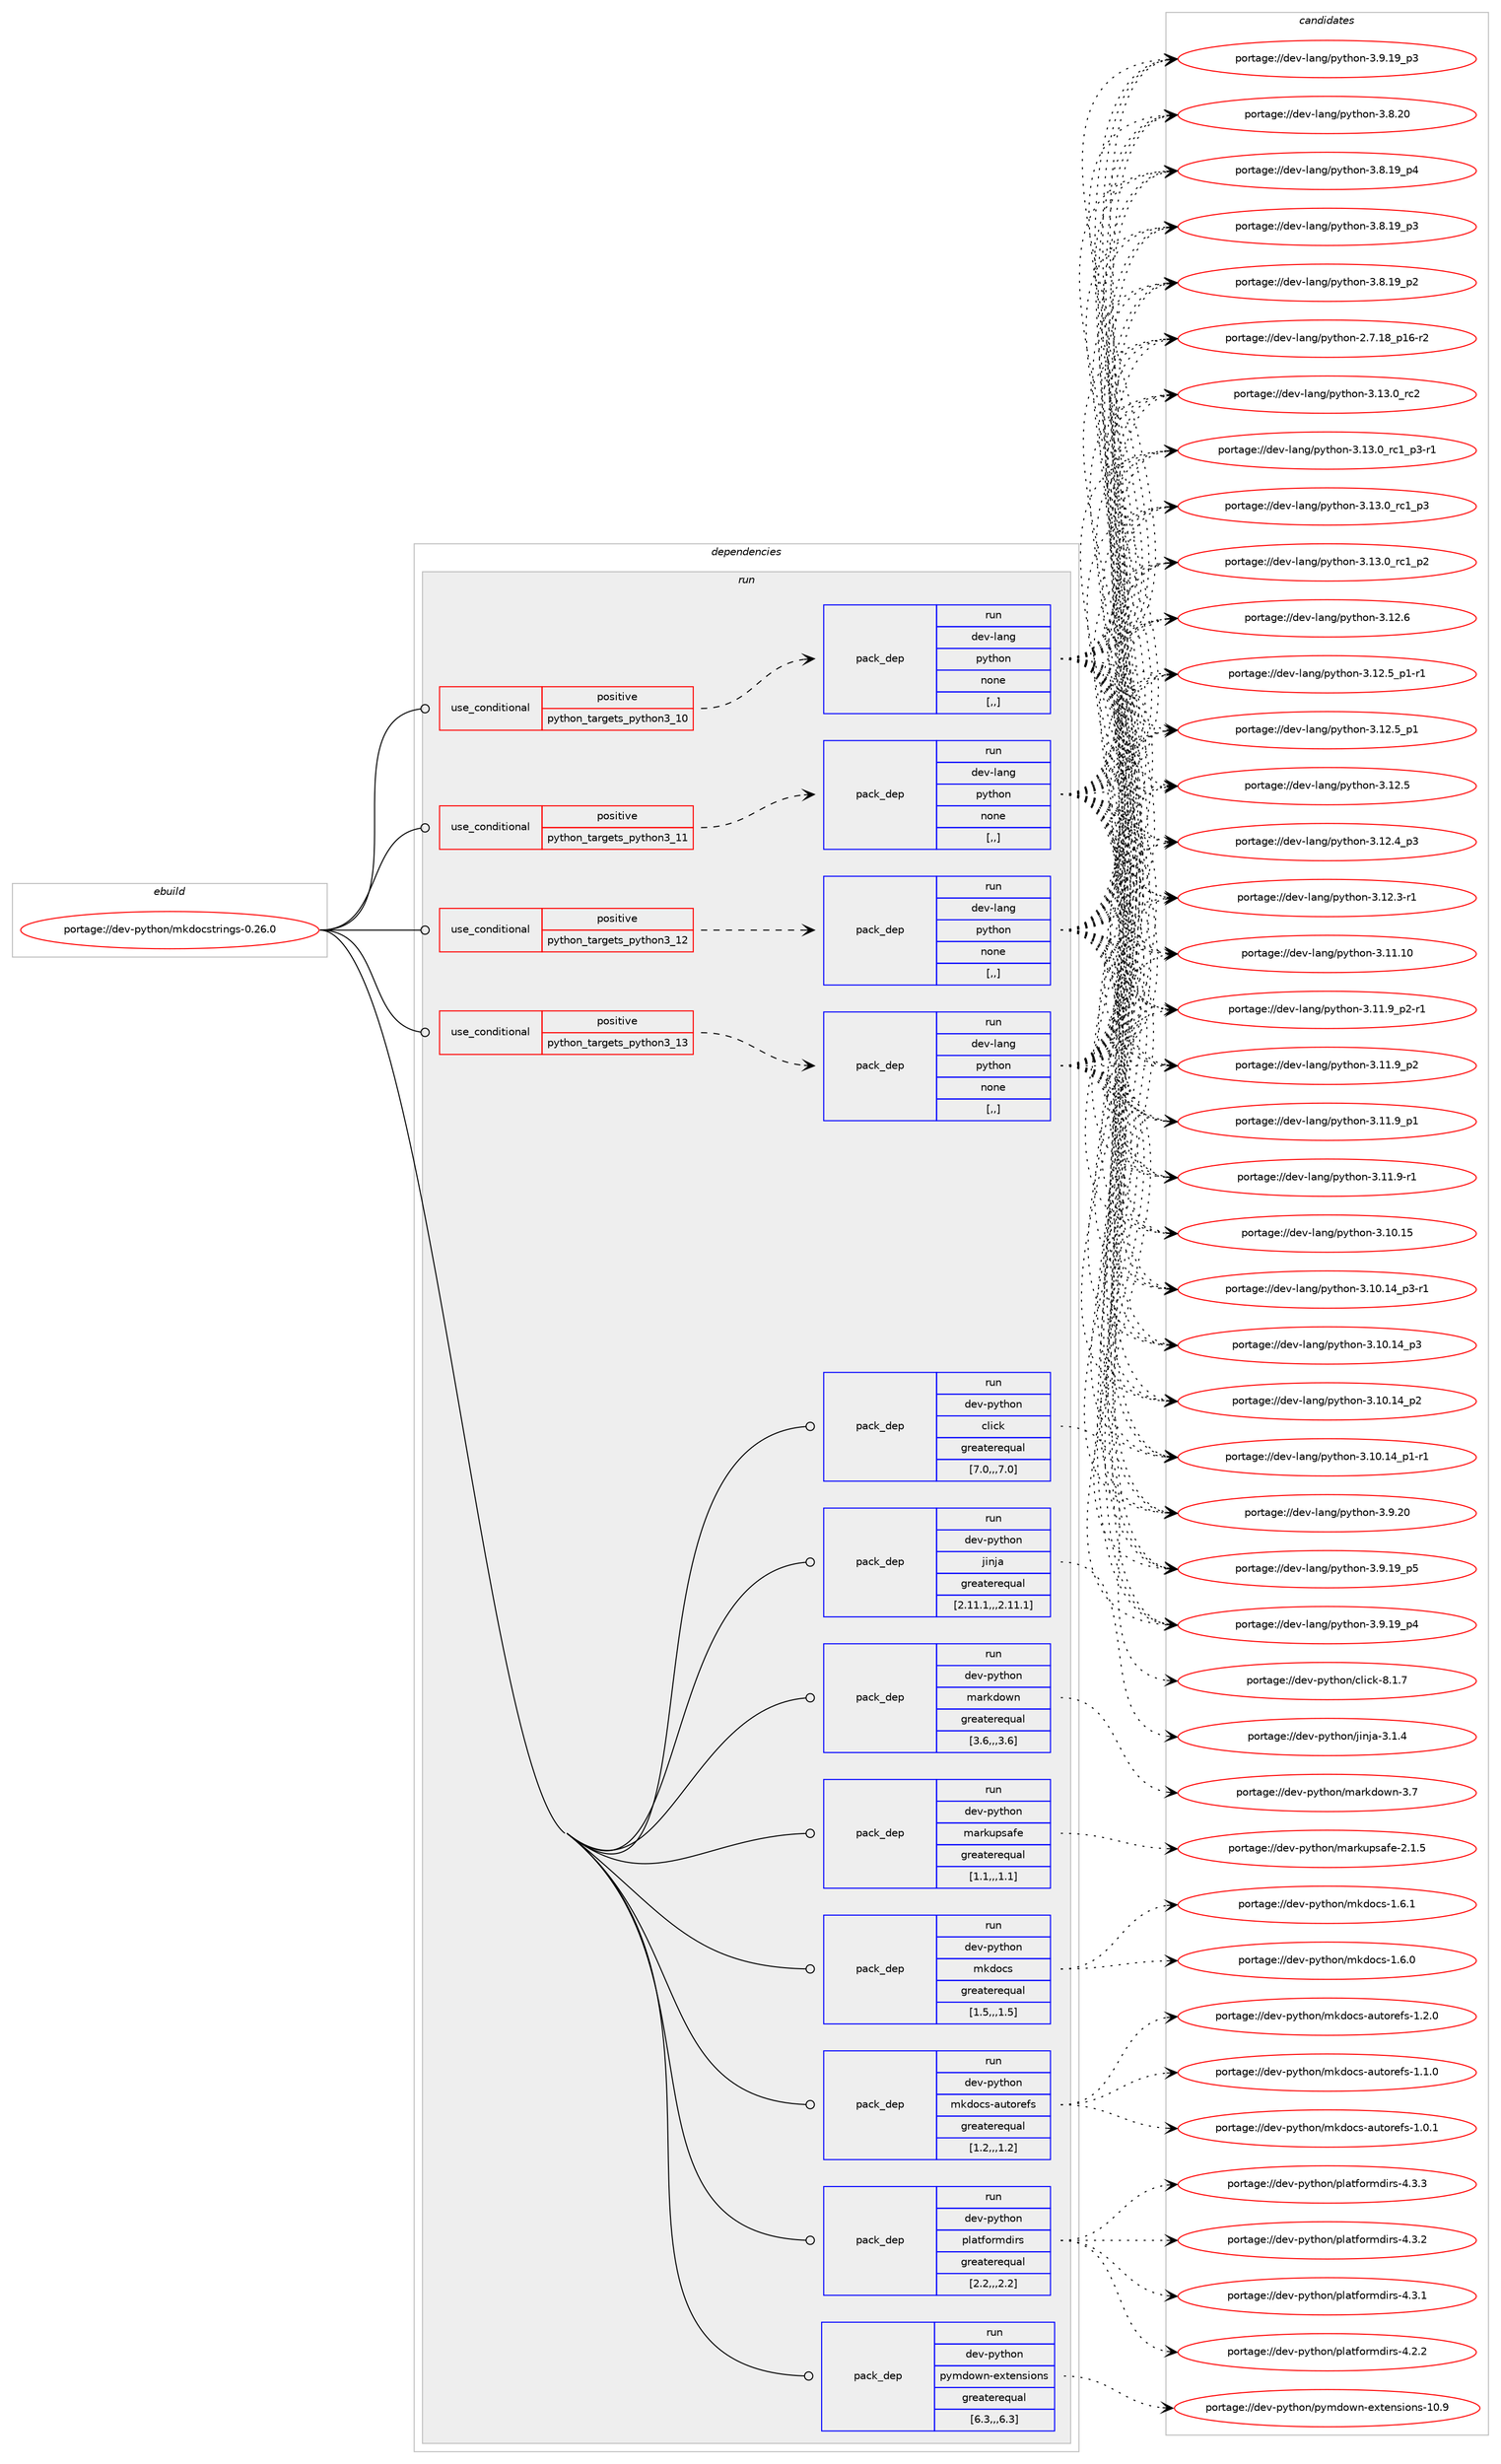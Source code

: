 digraph prolog {

# *************
# Graph options
# *************

newrank=true;
concentrate=true;
compound=true;
graph [rankdir=LR,fontname=Helvetica,fontsize=10,ranksep=1.5];#, ranksep=2.5, nodesep=0.2];
edge  [arrowhead=vee];
node  [fontname=Helvetica,fontsize=10];

# **********
# The ebuild
# **********

subgraph cluster_leftcol {
color=gray;
label=<<i>ebuild</i>>;
id [label="portage://dev-python/mkdocstrings-0.26.0", color=red, width=4, href="../dev-python/mkdocstrings-0.26.0.svg"];
}

# ****************
# The dependencies
# ****************

subgraph cluster_midcol {
color=gray;
label=<<i>dependencies</i>>;
subgraph cluster_compile {
fillcolor="#eeeeee";
style=filled;
label=<<i>compile</i>>;
}
subgraph cluster_compileandrun {
fillcolor="#eeeeee";
style=filled;
label=<<i>compile and run</i>>;
}
subgraph cluster_run {
fillcolor="#eeeeee";
style=filled;
label=<<i>run</i>>;
subgraph cond165317 {
dependency646115 [label=<<TABLE BORDER="0" CELLBORDER="1" CELLSPACING="0" CELLPADDING="4"><TR><TD ROWSPAN="3" CELLPADDING="10">use_conditional</TD></TR><TR><TD>positive</TD></TR><TR><TD>python_targets_python3_10</TD></TR></TABLE>>, shape=none, color=red];
subgraph pack475979 {
dependency646116 [label=<<TABLE BORDER="0" CELLBORDER="1" CELLSPACING="0" CELLPADDING="4" WIDTH="220"><TR><TD ROWSPAN="6" CELLPADDING="30">pack_dep</TD></TR><TR><TD WIDTH="110">run</TD></TR><TR><TD>dev-lang</TD></TR><TR><TD>python</TD></TR><TR><TD>none</TD></TR><TR><TD>[,,]</TD></TR></TABLE>>, shape=none, color=blue];
}
dependency646115:e -> dependency646116:w [weight=20,style="dashed",arrowhead="vee"];
}
id:e -> dependency646115:w [weight=20,style="solid",arrowhead="odot"];
subgraph cond165318 {
dependency646117 [label=<<TABLE BORDER="0" CELLBORDER="1" CELLSPACING="0" CELLPADDING="4"><TR><TD ROWSPAN="3" CELLPADDING="10">use_conditional</TD></TR><TR><TD>positive</TD></TR><TR><TD>python_targets_python3_11</TD></TR></TABLE>>, shape=none, color=red];
subgraph pack475980 {
dependency646118 [label=<<TABLE BORDER="0" CELLBORDER="1" CELLSPACING="0" CELLPADDING="4" WIDTH="220"><TR><TD ROWSPAN="6" CELLPADDING="30">pack_dep</TD></TR><TR><TD WIDTH="110">run</TD></TR><TR><TD>dev-lang</TD></TR><TR><TD>python</TD></TR><TR><TD>none</TD></TR><TR><TD>[,,]</TD></TR></TABLE>>, shape=none, color=blue];
}
dependency646117:e -> dependency646118:w [weight=20,style="dashed",arrowhead="vee"];
}
id:e -> dependency646117:w [weight=20,style="solid",arrowhead="odot"];
subgraph cond165319 {
dependency646119 [label=<<TABLE BORDER="0" CELLBORDER="1" CELLSPACING="0" CELLPADDING="4"><TR><TD ROWSPAN="3" CELLPADDING="10">use_conditional</TD></TR><TR><TD>positive</TD></TR><TR><TD>python_targets_python3_12</TD></TR></TABLE>>, shape=none, color=red];
subgraph pack475981 {
dependency646120 [label=<<TABLE BORDER="0" CELLBORDER="1" CELLSPACING="0" CELLPADDING="4" WIDTH="220"><TR><TD ROWSPAN="6" CELLPADDING="30">pack_dep</TD></TR><TR><TD WIDTH="110">run</TD></TR><TR><TD>dev-lang</TD></TR><TR><TD>python</TD></TR><TR><TD>none</TD></TR><TR><TD>[,,]</TD></TR></TABLE>>, shape=none, color=blue];
}
dependency646119:e -> dependency646120:w [weight=20,style="dashed",arrowhead="vee"];
}
id:e -> dependency646119:w [weight=20,style="solid",arrowhead="odot"];
subgraph cond165320 {
dependency646121 [label=<<TABLE BORDER="0" CELLBORDER="1" CELLSPACING="0" CELLPADDING="4"><TR><TD ROWSPAN="3" CELLPADDING="10">use_conditional</TD></TR><TR><TD>positive</TD></TR><TR><TD>python_targets_python3_13</TD></TR></TABLE>>, shape=none, color=red];
subgraph pack475982 {
dependency646122 [label=<<TABLE BORDER="0" CELLBORDER="1" CELLSPACING="0" CELLPADDING="4" WIDTH="220"><TR><TD ROWSPAN="6" CELLPADDING="30">pack_dep</TD></TR><TR><TD WIDTH="110">run</TD></TR><TR><TD>dev-lang</TD></TR><TR><TD>python</TD></TR><TR><TD>none</TD></TR><TR><TD>[,,]</TD></TR></TABLE>>, shape=none, color=blue];
}
dependency646121:e -> dependency646122:w [weight=20,style="dashed",arrowhead="vee"];
}
id:e -> dependency646121:w [weight=20,style="solid",arrowhead="odot"];
subgraph pack475983 {
dependency646123 [label=<<TABLE BORDER="0" CELLBORDER="1" CELLSPACING="0" CELLPADDING="4" WIDTH="220"><TR><TD ROWSPAN="6" CELLPADDING="30">pack_dep</TD></TR><TR><TD WIDTH="110">run</TD></TR><TR><TD>dev-python</TD></TR><TR><TD>click</TD></TR><TR><TD>greaterequal</TD></TR><TR><TD>[7.0,,,7.0]</TD></TR></TABLE>>, shape=none, color=blue];
}
id:e -> dependency646123:w [weight=20,style="solid",arrowhead="odot"];
subgraph pack475984 {
dependency646124 [label=<<TABLE BORDER="0" CELLBORDER="1" CELLSPACING="0" CELLPADDING="4" WIDTH="220"><TR><TD ROWSPAN="6" CELLPADDING="30">pack_dep</TD></TR><TR><TD WIDTH="110">run</TD></TR><TR><TD>dev-python</TD></TR><TR><TD>jinja</TD></TR><TR><TD>greaterequal</TD></TR><TR><TD>[2.11.1,,,2.11.1]</TD></TR></TABLE>>, shape=none, color=blue];
}
id:e -> dependency646124:w [weight=20,style="solid",arrowhead="odot"];
subgraph pack475985 {
dependency646125 [label=<<TABLE BORDER="0" CELLBORDER="1" CELLSPACING="0" CELLPADDING="4" WIDTH="220"><TR><TD ROWSPAN="6" CELLPADDING="30">pack_dep</TD></TR><TR><TD WIDTH="110">run</TD></TR><TR><TD>dev-python</TD></TR><TR><TD>markdown</TD></TR><TR><TD>greaterequal</TD></TR><TR><TD>[3.6,,,3.6]</TD></TR></TABLE>>, shape=none, color=blue];
}
id:e -> dependency646125:w [weight=20,style="solid",arrowhead="odot"];
subgraph pack475986 {
dependency646126 [label=<<TABLE BORDER="0" CELLBORDER="1" CELLSPACING="0" CELLPADDING="4" WIDTH="220"><TR><TD ROWSPAN="6" CELLPADDING="30">pack_dep</TD></TR><TR><TD WIDTH="110">run</TD></TR><TR><TD>dev-python</TD></TR><TR><TD>markupsafe</TD></TR><TR><TD>greaterequal</TD></TR><TR><TD>[1.1,,,1.1]</TD></TR></TABLE>>, shape=none, color=blue];
}
id:e -> dependency646126:w [weight=20,style="solid",arrowhead="odot"];
subgraph pack475987 {
dependency646127 [label=<<TABLE BORDER="0" CELLBORDER="1" CELLSPACING="0" CELLPADDING="4" WIDTH="220"><TR><TD ROWSPAN="6" CELLPADDING="30">pack_dep</TD></TR><TR><TD WIDTH="110">run</TD></TR><TR><TD>dev-python</TD></TR><TR><TD>mkdocs</TD></TR><TR><TD>greaterequal</TD></TR><TR><TD>[1.5,,,1.5]</TD></TR></TABLE>>, shape=none, color=blue];
}
id:e -> dependency646127:w [weight=20,style="solid",arrowhead="odot"];
subgraph pack475988 {
dependency646128 [label=<<TABLE BORDER="0" CELLBORDER="1" CELLSPACING="0" CELLPADDING="4" WIDTH="220"><TR><TD ROWSPAN="6" CELLPADDING="30">pack_dep</TD></TR><TR><TD WIDTH="110">run</TD></TR><TR><TD>dev-python</TD></TR><TR><TD>mkdocs-autorefs</TD></TR><TR><TD>greaterequal</TD></TR><TR><TD>[1.2,,,1.2]</TD></TR></TABLE>>, shape=none, color=blue];
}
id:e -> dependency646128:w [weight=20,style="solid",arrowhead="odot"];
subgraph pack475989 {
dependency646129 [label=<<TABLE BORDER="0" CELLBORDER="1" CELLSPACING="0" CELLPADDING="4" WIDTH="220"><TR><TD ROWSPAN="6" CELLPADDING="30">pack_dep</TD></TR><TR><TD WIDTH="110">run</TD></TR><TR><TD>dev-python</TD></TR><TR><TD>platformdirs</TD></TR><TR><TD>greaterequal</TD></TR><TR><TD>[2.2,,,2.2]</TD></TR></TABLE>>, shape=none, color=blue];
}
id:e -> dependency646129:w [weight=20,style="solid",arrowhead="odot"];
subgraph pack475990 {
dependency646130 [label=<<TABLE BORDER="0" CELLBORDER="1" CELLSPACING="0" CELLPADDING="4" WIDTH="220"><TR><TD ROWSPAN="6" CELLPADDING="30">pack_dep</TD></TR><TR><TD WIDTH="110">run</TD></TR><TR><TD>dev-python</TD></TR><TR><TD>pymdown-extensions</TD></TR><TR><TD>greaterequal</TD></TR><TR><TD>[6.3,,,6.3]</TD></TR></TABLE>>, shape=none, color=blue];
}
id:e -> dependency646130:w [weight=20,style="solid",arrowhead="odot"];
}
}

# **************
# The candidates
# **************

subgraph cluster_choices {
rank=same;
color=gray;
label=<<i>candidates</i>>;

subgraph choice475979 {
color=black;
nodesep=1;
choice10010111845108971101034711212111610411111045514649514648951149950 [label="portage://dev-lang/python-3.13.0_rc2", color=red, width=4,href="../dev-lang/python-3.13.0_rc2.svg"];
choice1001011184510897110103471121211161041111104551464951464895114994995112514511449 [label="portage://dev-lang/python-3.13.0_rc1_p3-r1", color=red, width=4,href="../dev-lang/python-3.13.0_rc1_p3-r1.svg"];
choice100101118451089711010347112121116104111110455146495146489511499499511251 [label="portage://dev-lang/python-3.13.0_rc1_p3", color=red, width=4,href="../dev-lang/python-3.13.0_rc1_p3.svg"];
choice100101118451089711010347112121116104111110455146495146489511499499511250 [label="portage://dev-lang/python-3.13.0_rc1_p2", color=red, width=4,href="../dev-lang/python-3.13.0_rc1_p2.svg"];
choice10010111845108971101034711212111610411111045514649504654 [label="portage://dev-lang/python-3.12.6", color=red, width=4,href="../dev-lang/python-3.12.6.svg"];
choice1001011184510897110103471121211161041111104551464950465395112494511449 [label="portage://dev-lang/python-3.12.5_p1-r1", color=red, width=4,href="../dev-lang/python-3.12.5_p1-r1.svg"];
choice100101118451089711010347112121116104111110455146495046539511249 [label="portage://dev-lang/python-3.12.5_p1", color=red, width=4,href="../dev-lang/python-3.12.5_p1.svg"];
choice10010111845108971101034711212111610411111045514649504653 [label="portage://dev-lang/python-3.12.5", color=red, width=4,href="../dev-lang/python-3.12.5.svg"];
choice100101118451089711010347112121116104111110455146495046529511251 [label="portage://dev-lang/python-3.12.4_p3", color=red, width=4,href="../dev-lang/python-3.12.4_p3.svg"];
choice100101118451089711010347112121116104111110455146495046514511449 [label="portage://dev-lang/python-3.12.3-r1", color=red, width=4,href="../dev-lang/python-3.12.3-r1.svg"];
choice1001011184510897110103471121211161041111104551464949464948 [label="portage://dev-lang/python-3.11.10", color=red, width=4,href="../dev-lang/python-3.11.10.svg"];
choice1001011184510897110103471121211161041111104551464949465795112504511449 [label="portage://dev-lang/python-3.11.9_p2-r1", color=red, width=4,href="../dev-lang/python-3.11.9_p2-r1.svg"];
choice100101118451089711010347112121116104111110455146494946579511250 [label="portage://dev-lang/python-3.11.9_p2", color=red, width=4,href="../dev-lang/python-3.11.9_p2.svg"];
choice100101118451089711010347112121116104111110455146494946579511249 [label="portage://dev-lang/python-3.11.9_p1", color=red, width=4,href="../dev-lang/python-3.11.9_p1.svg"];
choice100101118451089711010347112121116104111110455146494946574511449 [label="portage://dev-lang/python-3.11.9-r1", color=red, width=4,href="../dev-lang/python-3.11.9-r1.svg"];
choice1001011184510897110103471121211161041111104551464948464953 [label="portage://dev-lang/python-3.10.15", color=red, width=4,href="../dev-lang/python-3.10.15.svg"];
choice100101118451089711010347112121116104111110455146494846495295112514511449 [label="portage://dev-lang/python-3.10.14_p3-r1", color=red, width=4,href="../dev-lang/python-3.10.14_p3-r1.svg"];
choice10010111845108971101034711212111610411111045514649484649529511251 [label="portage://dev-lang/python-3.10.14_p3", color=red, width=4,href="../dev-lang/python-3.10.14_p3.svg"];
choice10010111845108971101034711212111610411111045514649484649529511250 [label="portage://dev-lang/python-3.10.14_p2", color=red, width=4,href="../dev-lang/python-3.10.14_p2.svg"];
choice100101118451089711010347112121116104111110455146494846495295112494511449 [label="portage://dev-lang/python-3.10.14_p1-r1", color=red, width=4,href="../dev-lang/python-3.10.14_p1-r1.svg"];
choice10010111845108971101034711212111610411111045514657465048 [label="portage://dev-lang/python-3.9.20", color=red, width=4,href="../dev-lang/python-3.9.20.svg"];
choice100101118451089711010347112121116104111110455146574649579511253 [label="portage://dev-lang/python-3.9.19_p5", color=red, width=4,href="../dev-lang/python-3.9.19_p5.svg"];
choice100101118451089711010347112121116104111110455146574649579511252 [label="portage://dev-lang/python-3.9.19_p4", color=red, width=4,href="../dev-lang/python-3.9.19_p4.svg"];
choice100101118451089711010347112121116104111110455146574649579511251 [label="portage://dev-lang/python-3.9.19_p3", color=red, width=4,href="../dev-lang/python-3.9.19_p3.svg"];
choice10010111845108971101034711212111610411111045514656465048 [label="portage://dev-lang/python-3.8.20", color=red, width=4,href="../dev-lang/python-3.8.20.svg"];
choice100101118451089711010347112121116104111110455146564649579511252 [label="portage://dev-lang/python-3.8.19_p4", color=red, width=4,href="../dev-lang/python-3.8.19_p4.svg"];
choice100101118451089711010347112121116104111110455146564649579511251 [label="portage://dev-lang/python-3.8.19_p3", color=red, width=4,href="../dev-lang/python-3.8.19_p3.svg"];
choice100101118451089711010347112121116104111110455146564649579511250 [label="portage://dev-lang/python-3.8.19_p2", color=red, width=4,href="../dev-lang/python-3.8.19_p2.svg"];
choice100101118451089711010347112121116104111110455046554649569511249544511450 [label="portage://dev-lang/python-2.7.18_p16-r2", color=red, width=4,href="../dev-lang/python-2.7.18_p16-r2.svg"];
dependency646116:e -> choice10010111845108971101034711212111610411111045514649514648951149950:w [style=dotted,weight="100"];
dependency646116:e -> choice1001011184510897110103471121211161041111104551464951464895114994995112514511449:w [style=dotted,weight="100"];
dependency646116:e -> choice100101118451089711010347112121116104111110455146495146489511499499511251:w [style=dotted,weight="100"];
dependency646116:e -> choice100101118451089711010347112121116104111110455146495146489511499499511250:w [style=dotted,weight="100"];
dependency646116:e -> choice10010111845108971101034711212111610411111045514649504654:w [style=dotted,weight="100"];
dependency646116:e -> choice1001011184510897110103471121211161041111104551464950465395112494511449:w [style=dotted,weight="100"];
dependency646116:e -> choice100101118451089711010347112121116104111110455146495046539511249:w [style=dotted,weight="100"];
dependency646116:e -> choice10010111845108971101034711212111610411111045514649504653:w [style=dotted,weight="100"];
dependency646116:e -> choice100101118451089711010347112121116104111110455146495046529511251:w [style=dotted,weight="100"];
dependency646116:e -> choice100101118451089711010347112121116104111110455146495046514511449:w [style=dotted,weight="100"];
dependency646116:e -> choice1001011184510897110103471121211161041111104551464949464948:w [style=dotted,weight="100"];
dependency646116:e -> choice1001011184510897110103471121211161041111104551464949465795112504511449:w [style=dotted,weight="100"];
dependency646116:e -> choice100101118451089711010347112121116104111110455146494946579511250:w [style=dotted,weight="100"];
dependency646116:e -> choice100101118451089711010347112121116104111110455146494946579511249:w [style=dotted,weight="100"];
dependency646116:e -> choice100101118451089711010347112121116104111110455146494946574511449:w [style=dotted,weight="100"];
dependency646116:e -> choice1001011184510897110103471121211161041111104551464948464953:w [style=dotted,weight="100"];
dependency646116:e -> choice100101118451089711010347112121116104111110455146494846495295112514511449:w [style=dotted,weight="100"];
dependency646116:e -> choice10010111845108971101034711212111610411111045514649484649529511251:w [style=dotted,weight="100"];
dependency646116:e -> choice10010111845108971101034711212111610411111045514649484649529511250:w [style=dotted,weight="100"];
dependency646116:e -> choice100101118451089711010347112121116104111110455146494846495295112494511449:w [style=dotted,weight="100"];
dependency646116:e -> choice10010111845108971101034711212111610411111045514657465048:w [style=dotted,weight="100"];
dependency646116:e -> choice100101118451089711010347112121116104111110455146574649579511253:w [style=dotted,weight="100"];
dependency646116:e -> choice100101118451089711010347112121116104111110455146574649579511252:w [style=dotted,weight="100"];
dependency646116:e -> choice100101118451089711010347112121116104111110455146574649579511251:w [style=dotted,weight="100"];
dependency646116:e -> choice10010111845108971101034711212111610411111045514656465048:w [style=dotted,weight="100"];
dependency646116:e -> choice100101118451089711010347112121116104111110455146564649579511252:w [style=dotted,weight="100"];
dependency646116:e -> choice100101118451089711010347112121116104111110455146564649579511251:w [style=dotted,weight="100"];
dependency646116:e -> choice100101118451089711010347112121116104111110455146564649579511250:w [style=dotted,weight="100"];
dependency646116:e -> choice100101118451089711010347112121116104111110455046554649569511249544511450:w [style=dotted,weight="100"];
}
subgraph choice475980 {
color=black;
nodesep=1;
choice10010111845108971101034711212111610411111045514649514648951149950 [label="portage://dev-lang/python-3.13.0_rc2", color=red, width=4,href="../dev-lang/python-3.13.0_rc2.svg"];
choice1001011184510897110103471121211161041111104551464951464895114994995112514511449 [label="portage://dev-lang/python-3.13.0_rc1_p3-r1", color=red, width=4,href="../dev-lang/python-3.13.0_rc1_p3-r1.svg"];
choice100101118451089711010347112121116104111110455146495146489511499499511251 [label="portage://dev-lang/python-3.13.0_rc1_p3", color=red, width=4,href="../dev-lang/python-3.13.0_rc1_p3.svg"];
choice100101118451089711010347112121116104111110455146495146489511499499511250 [label="portage://dev-lang/python-3.13.0_rc1_p2", color=red, width=4,href="../dev-lang/python-3.13.0_rc1_p2.svg"];
choice10010111845108971101034711212111610411111045514649504654 [label="portage://dev-lang/python-3.12.6", color=red, width=4,href="../dev-lang/python-3.12.6.svg"];
choice1001011184510897110103471121211161041111104551464950465395112494511449 [label="portage://dev-lang/python-3.12.5_p1-r1", color=red, width=4,href="../dev-lang/python-3.12.5_p1-r1.svg"];
choice100101118451089711010347112121116104111110455146495046539511249 [label="portage://dev-lang/python-3.12.5_p1", color=red, width=4,href="../dev-lang/python-3.12.5_p1.svg"];
choice10010111845108971101034711212111610411111045514649504653 [label="portage://dev-lang/python-3.12.5", color=red, width=4,href="../dev-lang/python-3.12.5.svg"];
choice100101118451089711010347112121116104111110455146495046529511251 [label="portage://dev-lang/python-3.12.4_p3", color=red, width=4,href="../dev-lang/python-3.12.4_p3.svg"];
choice100101118451089711010347112121116104111110455146495046514511449 [label="portage://dev-lang/python-3.12.3-r1", color=red, width=4,href="../dev-lang/python-3.12.3-r1.svg"];
choice1001011184510897110103471121211161041111104551464949464948 [label="portage://dev-lang/python-3.11.10", color=red, width=4,href="../dev-lang/python-3.11.10.svg"];
choice1001011184510897110103471121211161041111104551464949465795112504511449 [label="portage://dev-lang/python-3.11.9_p2-r1", color=red, width=4,href="../dev-lang/python-3.11.9_p2-r1.svg"];
choice100101118451089711010347112121116104111110455146494946579511250 [label="portage://dev-lang/python-3.11.9_p2", color=red, width=4,href="../dev-lang/python-3.11.9_p2.svg"];
choice100101118451089711010347112121116104111110455146494946579511249 [label="portage://dev-lang/python-3.11.9_p1", color=red, width=4,href="../dev-lang/python-3.11.9_p1.svg"];
choice100101118451089711010347112121116104111110455146494946574511449 [label="portage://dev-lang/python-3.11.9-r1", color=red, width=4,href="../dev-lang/python-3.11.9-r1.svg"];
choice1001011184510897110103471121211161041111104551464948464953 [label="portage://dev-lang/python-3.10.15", color=red, width=4,href="../dev-lang/python-3.10.15.svg"];
choice100101118451089711010347112121116104111110455146494846495295112514511449 [label="portage://dev-lang/python-3.10.14_p3-r1", color=red, width=4,href="../dev-lang/python-3.10.14_p3-r1.svg"];
choice10010111845108971101034711212111610411111045514649484649529511251 [label="portage://dev-lang/python-3.10.14_p3", color=red, width=4,href="../dev-lang/python-3.10.14_p3.svg"];
choice10010111845108971101034711212111610411111045514649484649529511250 [label="portage://dev-lang/python-3.10.14_p2", color=red, width=4,href="../dev-lang/python-3.10.14_p2.svg"];
choice100101118451089711010347112121116104111110455146494846495295112494511449 [label="portage://dev-lang/python-3.10.14_p1-r1", color=red, width=4,href="../dev-lang/python-3.10.14_p1-r1.svg"];
choice10010111845108971101034711212111610411111045514657465048 [label="portage://dev-lang/python-3.9.20", color=red, width=4,href="../dev-lang/python-3.9.20.svg"];
choice100101118451089711010347112121116104111110455146574649579511253 [label="portage://dev-lang/python-3.9.19_p5", color=red, width=4,href="../dev-lang/python-3.9.19_p5.svg"];
choice100101118451089711010347112121116104111110455146574649579511252 [label="portage://dev-lang/python-3.9.19_p4", color=red, width=4,href="../dev-lang/python-3.9.19_p4.svg"];
choice100101118451089711010347112121116104111110455146574649579511251 [label="portage://dev-lang/python-3.9.19_p3", color=red, width=4,href="../dev-lang/python-3.9.19_p3.svg"];
choice10010111845108971101034711212111610411111045514656465048 [label="portage://dev-lang/python-3.8.20", color=red, width=4,href="../dev-lang/python-3.8.20.svg"];
choice100101118451089711010347112121116104111110455146564649579511252 [label="portage://dev-lang/python-3.8.19_p4", color=red, width=4,href="../dev-lang/python-3.8.19_p4.svg"];
choice100101118451089711010347112121116104111110455146564649579511251 [label="portage://dev-lang/python-3.8.19_p3", color=red, width=4,href="../dev-lang/python-3.8.19_p3.svg"];
choice100101118451089711010347112121116104111110455146564649579511250 [label="portage://dev-lang/python-3.8.19_p2", color=red, width=4,href="../dev-lang/python-3.8.19_p2.svg"];
choice100101118451089711010347112121116104111110455046554649569511249544511450 [label="portage://dev-lang/python-2.7.18_p16-r2", color=red, width=4,href="../dev-lang/python-2.7.18_p16-r2.svg"];
dependency646118:e -> choice10010111845108971101034711212111610411111045514649514648951149950:w [style=dotted,weight="100"];
dependency646118:e -> choice1001011184510897110103471121211161041111104551464951464895114994995112514511449:w [style=dotted,weight="100"];
dependency646118:e -> choice100101118451089711010347112121116104111110455146495146489511499499511251:w [style=dotted,weight="100"];
dependency646118:e -> choice100101118451089711010347112121116104111110455146495146489511499499511250:w [style=dotted,weight="100"];
dependency646118:e -> choice10010111845108971101034711212111610411111045514649504654:w [style=dotted,weight="100"];
dependency646118:e -> choice1001011184510897110103471121211161041111104551464950465395112494511449:w [style=dotted,weight="100"];
dependency646118:e -> choice100101118451089711010347112121116104111110455146495046539511249:w [style=dotted,weight="100"];
dependency646118:e -> choice10010111845108971101034711212111610411111045514649504653:w [style=dotted,weight="100"];
dependency646118:e -> choice100101118451089711010347112121116104111110455146495046529511251:w [style=dotted,weight="100"];
dependency646118:e -> choice100101118451089711010347112121116104111110455146495046514511449:w [style=dotted,weight="100"];
dependency646118:e -> choice1001011184510897110103471121211161041111104551464949464948:w [style=dotted,weight="100"];
dependency646118:e -> choice1001011184510897110103471121211161041111104551464949465795112504511449:w [style=dotted,weight="100"];
dependency646118:e -> choice100101118451089711010347112121116104111110455146494946579511250:w [style=dotted,weight="100"];
dependency646118:e -> choice100101118451089711010347112121116104111110455146494946579511249:w [style=dotted,weight="100"];
dependency646118:e -> choice100101118451089711010347112121116104111110455146494946574511449:w [style=dotted,weight="100"];
dependency646118:e -> choice1001011184510897110103471121211161041111104551464948464953:w [style=dotted,weight="100"];
dependency646118:e -> choice100101118451089711010347112121116104111110455146494846495295112514511449:w [style=dotted,weight="100"];
dependency646118:e -> choice10010111845108971101034711212111610411111045514649484649529511251:w [style=dotted,weight="100"];
dependency646118:e -> choice10010111845108971101034711212111610411111045514649484649529511250:w [style=dotted,weight="100"];
dependency646118:e -> choice100101118451089711010347112121116104111110455146494846495295112494511449:w [style=dotted,weight="100"];
dependency646118:e -> choice10010111845108971101034711212111610411111045514657465048:w [style=dotted,weight="100"];
dependency646118:e -> choice100101118451089711010347112121116104111110455146574649579511253:w [style=dotted,weight="100"];
dependency646118:e -> choice100101118451089711010347112121116104111110455146574649579511252:w [style=dotted,weight="100"];
dependency646118:e -> choice100101118451089711010347112121116104111110455146574649579511251:w [style=dotted,weight="100"];
dependency646118:e -> choice10010111845108971101034711212111610411111045514656465048:w [style=dotted,weight="100"];
dependency646118:e -> choice100101118451089711010347112121116104111110455146564649579511252:w [style=dotted,weight="100"];
dependency646118:e -> choice100101118451089711010347112121116104111110455146564649579511251:w [style=dotted,weight="100"];
dependency646118:e -> choice100101118451089711010347112121116104111110455146564649579511250:w [style=dotted,weight="100"];
dependency646118:e -> choice100101118451089711010347112121116104111110455046554649569511249544511450:w [style=dotted,weight="100"];
}
subgraph choice475981 {
color=black;
nodesep=1;
choice10010111845108971101034711212111610411111045514649514648951149950 [label="portage://dev-lang/python-3.13.0_rc2", color=red, width=4,href="../dev-lang/python-3.13.0_rc2.svg"];
choice1001011184510897110103471121211161041111104551464951464895114994995112514511449 [label="portage://dev-lang/python-3.13.0_rc1_p3-r1", color=red, width=4,href="../dev-lang/python-3.13.0_rc1_p3-r1.svg"];
choice100101118451089711010347112121116104111110455146495146489511499499511251 [label="portage://dev-lang/python-3.13.0_rc1_p3", color=red, width=4,href="../dev-lang/python-3.13.0_rc1_p3.svg"];
choice100101118451089711010347112121116104111110455146495146489511499499511250 [label="portage://dev-lang/python-3.13.0_rc1_p2", color=red, width=4,href="../dev-lang/python-3.13.0_rc1_p2.svg"];
choice10010111845108971101034711212111610411111045514649504654 [label="portage://dev-lang/python-3.12.6", color=red, width=4,href="../dev-lang/python-3.12.6.svg"];
choice1001011184510897110103471121211161041111104551464950465395112494511449 [label="portage://dev-lang/python-3.12.5_p1-r1", color=red, width=4,href="../dev-lang/python-3.12.5_p1-r1.svg"];
choice100101118451089711010347112121116104111110455146495046539511249 [label="portage://dev-lang/python-3.12.5_p1", color=red, width=4,href="../dev-lang/python-3.12.5_p1.svg"];
choice10010111845108971101034711212111610411111045514649504653 [label="portage://dev-lang/python-3.12.5", color=red, width=4,href="../dev-lang/python-3.12.5.svg"];
choice100101118451089711010347112121116104111110455146495046529511251 [label="portage://dev-lang/python-3.12.4_p3", color=red, width=4,href="../dev-lang/python-3.12.4_p3.svg"];
choice100101118451089711010347112121116104111110455146495046514511449 [label="portage://dev-lang/python-3.12.3-r1", color=red, width=4,href="../dev-lang/python-3.12.3-r1.svg"];
choice1001011184510897110103471121211161041111104551464949464948 [label="portage://dev-lang/python-3.11.10", color=red, width=4,href="../dev-lang/python-3.11.10.svg"];
choice1001011184510897110103471121211161041111104551464949465795112504511449 [label="portage://dev-lang/python-3.11.9_p2-r1", color=red, width=4,href="../dev-lang/python-3.11.9_p2-r1.svg"];
choice100101118451089711010347112121116104111110455146494946579511250 [label="portage://dev-lang/python-3.11.9_p2", color=red, width=4,href="../dev-lang/python-3.11.9_p2.svg"];
choice100101118451089711010347112121116104111110455146494946579511249 [label="portage://dev-lang/python-3.11.9_p1", color=red, width=4,href="../dev-lang/python-3.11.9_p1.svg"];
choice100101118451089711010347112121116104111110455146494946574511449 [label="portage://dev-lang/python-3.11.9-r1", color=red, width=4,href="../dev-lang/python-3.11.9-r1.svg"];
choice1001011184510897110103471121211161041111104551464948464953 [label="portage://dev-lang/python-3.10.15", color=red, width=4,href="../dev-lang/python-3.10.15.svg"];
choice100101118451089711010347112121116104111110455146494846495295112514511449 [label="portage://dev-lang/python-3.10.14_p3-r1", color=red, width=4,href="../dev-lang/python-3.10.14_p3-r1.svg"];
choice10010111845108971101034711212111610411111045514649484649529511251 [label="portage://dev-lang/python-3.10.14_p3", color=red, width=4,href="../dev-lang/python-3.10.14_p3.svg"];
choice10010111845108971101034711212111610411111045514649484649529511250 [label="portage://dev-lang/python-3.10.14_p2", color=red, width=4,href="../dev-lang/python-3.10.14_p2.svg"];
choice100101118451089711010347112121116104111110455146494846495295112494511449 [label="portage://dev-lang/python-3.10.14_p1-r1", color=red, width=4,href="../dev-lang/python-3.10.14_p1-r1.svg"];
choice10010111845108971101034711212111610411111045514657465048 [label="portage://dev-lang/python-3.9.20", color=red, width=4,href="../dev-lang/python-3.9.20.svg"];
choice100101118451089711010347112121116104111110455146574649579511253 [label="portage://dev-lang/python-3.9.19_p5", color=red, width=4,href="../dev-lang/python-3.9.19_p5.svg"];
choice100101118451089711010347112121116104111110455146574649579511252 [label="portage://dev-lang/python-3.9.19_p4", color=red, width=4,href="../dev-lang/python-3.9.19_p4.svg"];
choice100101118451089711010347112121116104111110455146574649579511251 [label="portage://dev-lang/python-3.9.19_p3", color=red, width=4,href="../dev-lang/python-3.9.19_p3.svg"];
choice10010111845108971101034711212111610411111045514656465048 [label="portage://dev-lang/python-3.8.20", color=red, width=4,href="../dev-lang/python-3.8.20.svg"];
choice100101118451089711010347112121116104111110455146564649579511252 [label="portage://dev-lang/python-3.8.19_p4", color=red, width=4,href="../dev-lang/python-3.8.19_p4.svg"];
choice100101118451089711010347112121116104111110455146564649579511251 [label="portage://dev-lang/python-3.8.19_p3", color=red, width=4,href="../dev-lang/python-3.8.19_p3.svg"];
choice100101118451089711010347112121116104111110455146564649579511250 [label="portage://dev-lang/python-3.8.19_p2", color=red, width=4,href="../dev-lang/python-3.8.19_p2.svg"];
choice100101118451089711010347112121116104111110455046554649569511249544511450 [label="portage://dev-lang/python-2.7.18_p16-r2", color=red, width=4,href="../dev-lang/python-2.7.18_p16-r2.svg"];
dependency646120:e -> choice10010111845108971101034711212111610411111045514649514648951149950:w [style=dotted,weight="100"];
dependency646120:e -> choice1001011184510897110103471121211161041111104551464951464895114994995112514511449:w [style=dotted,weight="100"];
dependency646120:e -> choice100101118451089711010347112121116104111110455146495146489511499499511251:w [style=dotted,weight="100"];
dependency646120:e -> choice100101118451089711010347112121116104111110455146495146489511499499511250:w [style=dotted,weight="100"];
dependency646120:e -> choice10010111845108971101034711212111610411111045514649504654:w [style=dotted,weight="100"];
dependency646120:e -> choice1001011184510897110103471121211161041111104551464950465395112494511449:w [style=dotted,weight="100"];
dependency646120:e -> choice100101118451089711010347112121116104111110455146495046539511249:w [style=dotted,weight="100"];
dependency646120:e -> choice10010111845108971101034711212111610411111045514649504653:w [style=dotted,weight="100"];
dependency646120:e -> choice100101118451089711010347112121116104111110455146495046529511251:w [style=dotted,weight="100"];
dependency646120:e -> choice100101118451089711010347112121116104111110455146495046514511449:w [style=dotted,weight="100"];
dependency646120:e -> choice1001011184510897110103471121211161041111104551464949464948:w [style=dotted,weight="100"];
dependency646120:e -> choice1001011184510897110103471121211161041111104551464949465795112504511449:w [style=dotted,weight="100"];
dependency646120:e -> choice100101118451089711010347112121116104111110455146494946579511250:w [style=dotted,weight="100"];
dependency646120:e -> choice100101118451089711010347112121116104111110455146494946579511249:w [style=dotted,weight="100"];
dependency646120:e -> choice100101118451089711010347112121116104111110455146494946574511449:w [style=dotted,weight="100"];
dependency646120:e -> choice1001011184510897110103471121211161041111104551464948464953:w [style=dotted,weight="100"];
dependency646120:e -> choice100101118451089711010347112121116104111110455146494846495295112514511449:w [style=dotted,weight="100"];
dependency646120:e -> choice10010111845108971101034711212111610411111045514649484649529511251:w [style=dotted,weight="100"];
dependency646120:e -> choice10010111845108971101034711212111610411111045514649484649529511250:w [style=dotted,weight="100"];
dependency646120:e -> choice100101118451089711010347112121116104111110455146494846495295112494511449:w [style=dotted,weight="100"];
dependency646120:e -> choice10010111845108971101034711212111610411111045514657465048:w [style=dotted,weight="100"];
dependency646120:e -> choice100101118451089711010347112121116104111110455146574649579511253:w [style=dotted,weight="100"];
dependency646120:e -> choice100101118451089711010347112121116104111110455146574649579511252:w [style=dotted,weight="100"];
dependency646120:e -> choice100101118451089711010347112121116104111110455146574649579511251:w [style=dotted,weight="100"];
dependency646120:e -> choice10010111845108971101034711212111610411111045514656465048:w [style=dotted,weight="100"];
dependency646120:e -> choice100101118451089711010347112121116104111110455146564649579511252:w [style=dotted,weight="100"];
dependency646120:e -> choice100101118451089711010347112121116104111110455146564649579511251:w [style=dotted,weight="100"];
dependency646120:e -> choice100101118451089711010347112121116104111110455146564649579511250:w [style=dotted,weight="100"];
dependency646120:e -> choice100101118451089711010347112121116104111110455046554649569511249544511450:w [style=dotted,weight="100"];
}
subgraph choice475982 {
color=black;
nodesep=1;
choice10010111845108971101034711212111610411111045514649514648951149950 [label="portage://dev-lang/python-3.13.0_rc2", color=red, width=4,href="../dev-lang/python-3.13.0_rc2.svg"];
choice1001011184510897110103471121211161041111104551464951464895114994995112514511449 [label="portage://dev-lang/python-3.13.0_rc1_p3-r1", color=red, width=4,href="../dev-lang/python-3.13.0_rc1_p3-r1.svg"];
choice100101118451089711010347112121116104111110455146495146489511499499511251 [label="portage://dev-lang/python-3.13.0_rc1_p3", color=red, width=4,href="../dev-lang/python-3.13.0_rc1_p3.svg"];
choice100101118451089711010347112121116104111110455146495146489511499499511250 [label="portage://dev-lang/python-3.13.0_rc1_p2", color=red, width=4,href="../dev-lang/python-3.13.0_rc1_p2.svg"];
choice10010111845108971101034711212111610411111045514649504654 [label="portage://dev-lang/python-3.12.6", color=red, width=4,href="../dev-lang/python-3.12.6.svg"];
choice1001011184510897110103471121211161041111104551464950465395112494511449 [label="portage://dev-lang/python-3.12.5_p1-r1", color=red, width=4,href="../dev-lang/python-3.12.5_p1-r1.svg"];
choice100101118451089711010347112121116104111110455146495046539511249 [label="portage://dev-lang/python-3.12.5_p1", color=red, width=4,href="../dev-lang/python-3.12.5_p1.svg"];
choice10010111845108971101034711212111610411111045514649504653 [label="portage://dev-lang/python-3.12.5", color=red, width=4,href="../dev-lang/python-3.12.5.svg"];
choice100101118451089711010347112121116104111110455146495046529511251 [label="portage://dev-lang/python-3.12.4_p3", color=red, width=4,href="../dev-lang/python-3.12.4_p3.svg"];
choice100101118451089711010347112121116104111110455146495046514511449 [label="portage://dev-lang/python-3.12.3-r1", color=red, width=4,href="../dev-lang/python-3.12.3-r1.svg"];
choice1001011184510897110103471121211161041111104551464949464948 [label="portage://dev-lang/python-3.11.10", color=red, width=4,href="../dev-lang/python-3.11.10.svg"];
choice1001011184510897110103471121211161041111104551464949465795112504511449 [label="portage://dev-lang/python-3.11.9_p2-r1", color=red, width=4,href="../dev-lang/python-3.11.9_p2-r1.svg"];
choice100101118451089711010347112121116104111110455146494946579511250 [label="portage://dev-lang/python-3.11.9_p2", color=red, width=4,href="../dev-lang/python-3.11.9_p2.svg"];
choice100101118451089711010347112121116104111110455146494946579511249 [label="portage://dev-lang/python-3.11.9_p1", color=red, width=4,href="../dev-lang/python-3.11.9_p1.svg"];
choice100101118451089711010347112121116104111110455146494946574511449 [label="portage://dev-lang/python-3.11.9-r1", color=red, width=4,href="../dev-lang/python-3.11.9-r1.svg"];
choice1001011184510897110103471121211161041111104551464948464953 [label="portage://dev-lang/python-3.10.15", color=red, width=4,href="../dev-lang/python-3.10.15.svg"];
choice100101118451089711010347112121116104111110455146494846495295112514511449 [label="portage://dev-lang/python-3.10.14_p3-r1", color=red, width=4,href="../dev-lang/python-3.10.14_p3-r1.svg"];
choice10010111845108971101034711212111610411111045514649484649529511251 [label="portage://dev-lang/python-3.10.14_p3", color=red, width=4,href="../dev-lang/python-3.10.14_p3.svg"];
choice10010111845108971101034711212111610411111045514649484649529511250 [label="portage://dev-lang/python-3.10.14_p2", color=red, width=4,href="../dev-lang/python-3.10.14_p2.svg"];
choice100101118451089711010347112121116104111110455146494846495295112494511449 [label="portage://dev-lang/python-3.10.14_p1-r1", color=red, width=4,href="../dev-lang/python-3.10.14_p1-r1.svg"];
choice10010111845108971101034711212111610411111045514657465048 [label="portage://dev-lang/python-3.9.20", color=red, width=4,href="../dev-lang/python-3.9.20.svg"];
choice100101118451089711010347112121116104111110455146574649579511253 [label="portage://dev-lang/python-3.9.19_p5", color=red, width=4,href="../dev-lang/python-3.9.19_p5.svg"];
choice100101118451089711010347112121116104111110455146574649579511252 [label="portage://dev-lang/python-3.9.19_p4", color=red, width=4,href="../dev-lang/python-3.9.19_p4.svg"];
choice100101118451089711010347112121116104111110455146574649579511251 [label="portage://dev-lang/python-3.9.19_p3", color=red, width=4,href="../dev-lang/python-3.9.19_p3.svg"];
choice10010111845108971101034711212111610411111045514656465048 [label="portage://dev-lang/python-3.8.20", color=red, width=4,href="../dev-lang/python-3.8.20.svg"];
choice100101118451089711010347112121116104111110455146564649579511252 [label="portage://dev-lang/python-3.8.19_p4", color=red, width=4,href="../dev-lang/python-3.8.19_p4.svg"];
choice100101118451089711010347112121116104111110455146564649579511251 [label="portage://dev-lang/python-3.8.19_p3", color=red, width=4,href="../dev-lang/python-3.8.19_p3.svg"];
choice100101118451089711010347112121116104111110455146564649579511250 [label="portage://dev-lang/python-3.8.19_p2", color=red, width=4,href="../dev-lang/python-3.8.19_p2.svg"];
choice100101118451089711010347112121116104111110455046554649569511249544511450 [label="portage://dev-lang/python-2.7.18_p16-r2", color=red, width=4,href="../dev-lang/python-2.7.18_p16-r2.svg"];
dependency646122:e -> choice10010111845108971101034711212111610411111045514649514648951149950:w [style=dotted,weight="100"];
dependency646122:e -> choice1001011184510897110103471121211161041111104551464951464895114994995112514511449:w [style=dotted,weight="100"];
dependency646122:e -> choice100101118451089711010347112121116104111110455146495146489511499499511251:w [style=dotted,weight="100"];
dependency646122:e -> choice100101118451089711010347112121116104111110455146495146489511499499511250:w [style=dotted,weight="100"];
dependency646122:e -> choice10010111845108971101034711212111610411111045514649504654:w [style=dotted,weight="100"];
dependency646122:e -> choice1001011184510897110103471121211161041111104551464950465395112494511449:w [style=dotted,weight="100"];
dependency646122:e -> choice100101118451089711010347112121116104111110455146495046539511249:w [style=dotted,weight="100"];
dependency646122:e -> choice10010111845108971101034711212111610411111045514649504653:w [style=dotted,weight="100"];
dependency646122:e -> choice100101118451089711010347112121116104111110455146495046529511251:w [style=dotted,weight="100"];
dependency646122:e -> choice100101118451089711010347112121116104111110455146495046514511449:w [style=dotted,weight="100"];
dependency646122:e -> choice1001011184510897110103471121211161041111104551464949464948:w [style=dotted,weight="100"];
dependency646122:e -> choice1001011184510897110103471121211161041111104551464949465795112504511449:w [style=dotted,weight="100"];
dependency646122:e -> choice100101118451089711010347112121116104111110455146494946579511250:w [style=dotted,weight="100"];
dependency646122:e -> choice100101118451089711010347112121116104111110455146494946579511249:w [style=dotted,weight="100"];
dependency646122:e -> choice100101118451089711010347112121116104111110455146494946574511449:w [style=dotted,weight="100"];
dependency646122:e -> choice1001011184510897110103471121211161041111104551464948464953:w [style=dotted,weight="100"];
dependency646122:e -> choice100101118451089711010347112121116104111110455146494846495295112514511449:w [style=dotted,weight="100"];
dependency646122:e -> choice10010111845108971101034711212111610411111045514649484649529511251:w [style=dotted,weight="100"];
dependency646122:e -> choice10010111845108971101034711212111610411111045514649484649529511250:w [style=dotted,weight="100"];
dependency646122:e -> choice100101118451089711010347112121116104111110455146494846495295112494511449:w [style=dotted,weight="100"];
dependency646122:e -> choice10010111845108971101034711212111610411111045514657465048:w [style=dotted,weight="100"];
dependency646122:e -> choice100101118451089711010347112121116104111110455146574649579511253:w [style=dotted,weight="100"];
dependency646122:e -> choice100101118451089711010347112121116104111110455146574649579511252:w [style=dotted,weight="100"];
dependency646122:e -> choice100101118451089711010347112121116104111110455146574649579511251:w [style=dotted,weight="100"];
dependency646122:e -> choice10010111845108971101034711212111610411111045514656465048:w [style=dotted,weight="100"];
dependency646122:e -> choice100101118451089711010347112121116104111110455146564649579511252:w [style=dotted,weight="100"];
dependency646122:e -> choice100101118451089711010347112121116104111110455146564649579511251:w [style=dotted,weight="100"];
dependency646122:e -> choice100101118451089711010347112121116104111110455146564649579511250:w [style=dotted,weight="100"];
dependency646122:e -> choice100101118451089711010347112121116104111110455046554649569511249544511450:w [style=dotted,weight="100"];
}
subgraph choice475983 {
color=black;
nodesep=1;
choice10010111845112121116104111110479910810599107455646494655 [label="portage://dev-python/click-8.1.7", color=red, width=4,href="../dev-python/click-8.1.7.svg"];
dependency646123:e -> choice10010111845112121116104111110479910810599107455646494655:w [style=dotted,weight="100"];
}
subgraph choice475984 {
color=black;
nodesep=1;
choice100101118451121211161041111104710610511010697455146494652 [label="portage://dev-python/jinja-3.1.4", color=red, width=4,href="../dev-python/jinja-3.1.4.svg"];
dependency646124:e -> choice100101118451121211161041111104710610511010697455146494652:w [style=dotted,weight="100"];
}
subgraph choice475985 {
color=black;
nodesep=1;
choice10010111845112121116104111110471099711410710011111911045514655 [label="portage://dev-python/markdown-3.7", color=red, width=4,href="../dev-python/markdown-3.7.svg"];
dependency646125:e -> choice10010111845112121116104111110471099711410710011111911045514655:w [style=dotted,weight="100"];
}
subgraph choice475986 {
color=black;
nodesep=1;
choice10010111845112121116104111110471099711410711711211597102101455046494653 [label="portage://dev-python/markupsafe-2.1.5", color=red, width=4,href="../dev-python/markupsafe-2.1.5.svg"];
dependency646126:e -> choice10010111845112121116104111110471099711410711711211597102101455046494653:w [style=dotted,weight="100"];
}
subgraph choice475987 {
color=black;
nodesep=1;
choice100101118451121211161041111104710910710011199115454946544649 [label="portage://dev-python/mkdocs-1.6.1", color=red, width=4,href="../dev-python/mkdocs-1.6.1.svg"];
choice100101118451121211161041111104710910710011199115454946544648 [label="portage://dev-python/mkdocs-1.6.0", color=red, width=4,href="../dev-python/mkdocs-1.6.0.svg"];
dependency646127:e -> choice100101118451121211161041111104710910710011199115454946544649:w [style=dotted,weight="100"];
dependency646127:e -> choice100101118451121211161041111104710910710011199115454946544648:w [style=dotted,weight="100"];
}
subgraph choice475988 {
color=black;
nodesep=1;
choice1001011184511212111610411111047109107100111991154597117116111114101102115454946504648 [label="portage://dev-python/mkdocs-autorefs-1.2.0", color=red, width=4,href="../dev-python/mkdocs-autorefs-1.2.0.svg"];
choice1001011184511212111610411111047109107100111991154597117116111114101102115454946494648 [label="portage://dev-python/mkdocs-autorefs-1.1.0", color=red, width=4,href="../dev-python/mkdocs-autorefs-1.1.0.svg"];
choice1001011184511212111610411111047109107100111991154597117116111114101102115454946484649 [label="portage://dev-python/mkdocs-autorefs-1.0.1", color=red, width=4,href="../dev-python/mkdocs-autorefs-1.0.1.svg"];
dependency646128:e -> choice1001011184511212111610411111047109107100111991154597117116111114101102115454946504648:w [style=dotted,weight="100"];
dependency646128:e -> choice1001011184511212111610411111047109107100111991154597117116111114101102115454946494648:w [style=dotted,weight="100"];
dependency646128:e -> choice1001011184511212111610411111047109107100111991154597117116111114101102115454946484649:w [style=dotted,weight="100"];
}
subgraph choice475989 {
color=black;
nodesep=1;
choice100101118451121211161041111104711210897116102111114109100105114115455246514651 [label="portage://dev-python/platformdirs-4.3.3", color=red, width=4,href="../dev-python/platformdirs-4.3.3.svg"];
choice100101118451121211161041111104711210897116102111114109100105114115455246514650 [label="portage://dev-python/platformdirs-4.3.2", color=red, width=4,href="../dev-python/platformdirs-4.3.2.svg"];
choice100101118451121211161041111104711210897116102111114109100105114115455246514649 [label="portage://dev-python/platformdirs-4.3.1", color=red, width=4,href="../dev-python/platformdirs-4.3.1.svg"];
choice100101118451121211161041111104711210897116102111114109100105114115455246504650 [label="portage://dev-python/platformdirs-4.2.2", color=red, width=4,href="../dev-python/platformdirs-4.2.2.svg"];
dependency646129:e -> choice100101118451121211161041111104711210897116102111114109100105114115455246514651:w [style=dotted,weight="100"];
dependency646129:e -> choice100101118451121211161041111104711210897116102111114109100105114115455246514650:w [style=dotted,weight="100"];
dependency646129:e -> choice100101118451121211161041111104711210897116102111114109100105114115455246514649:w [style=dotted,weight="100"];
dependency646129:e -> choice100101118451121211161041111104711210897116102111114109100105114115455246504650:w [style=dotted,weight="100"];
}
subgraph choice475990 {
color=black;
nodesep=1;
choice1001011184511212111610411111047112121109100111119110451011201161011101151051111101154549484657 [label="portage://dev-python/pymdown-extensions-10.9", color=red, width=4,href="../dev-python/pymdown-extensions-10.9.svg"];
dependency646130:e -> choice1001011184511212111610411111047112121109100111119110451011201161011101151051111101154549484657:w [style=dotted,weight="100"];
}
}

}
